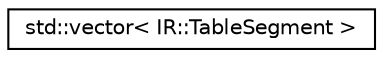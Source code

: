 digraph "Graphical Class Hierarchy"
{
  edge [fontname="Helvetica",fontsize="10",labelfontname="Helvetica",labelfontsize="10"];
  node [fontname="Helvetica",fontsize="10",shape=record];
  rankdir="LR";
  Node0 [label="std::vector\< IR::TableSegment \>",height=0.2,width=0.4,color="black", fillcolor="white", style="filled",URL="$classstd_1_1vector.html"];
}
